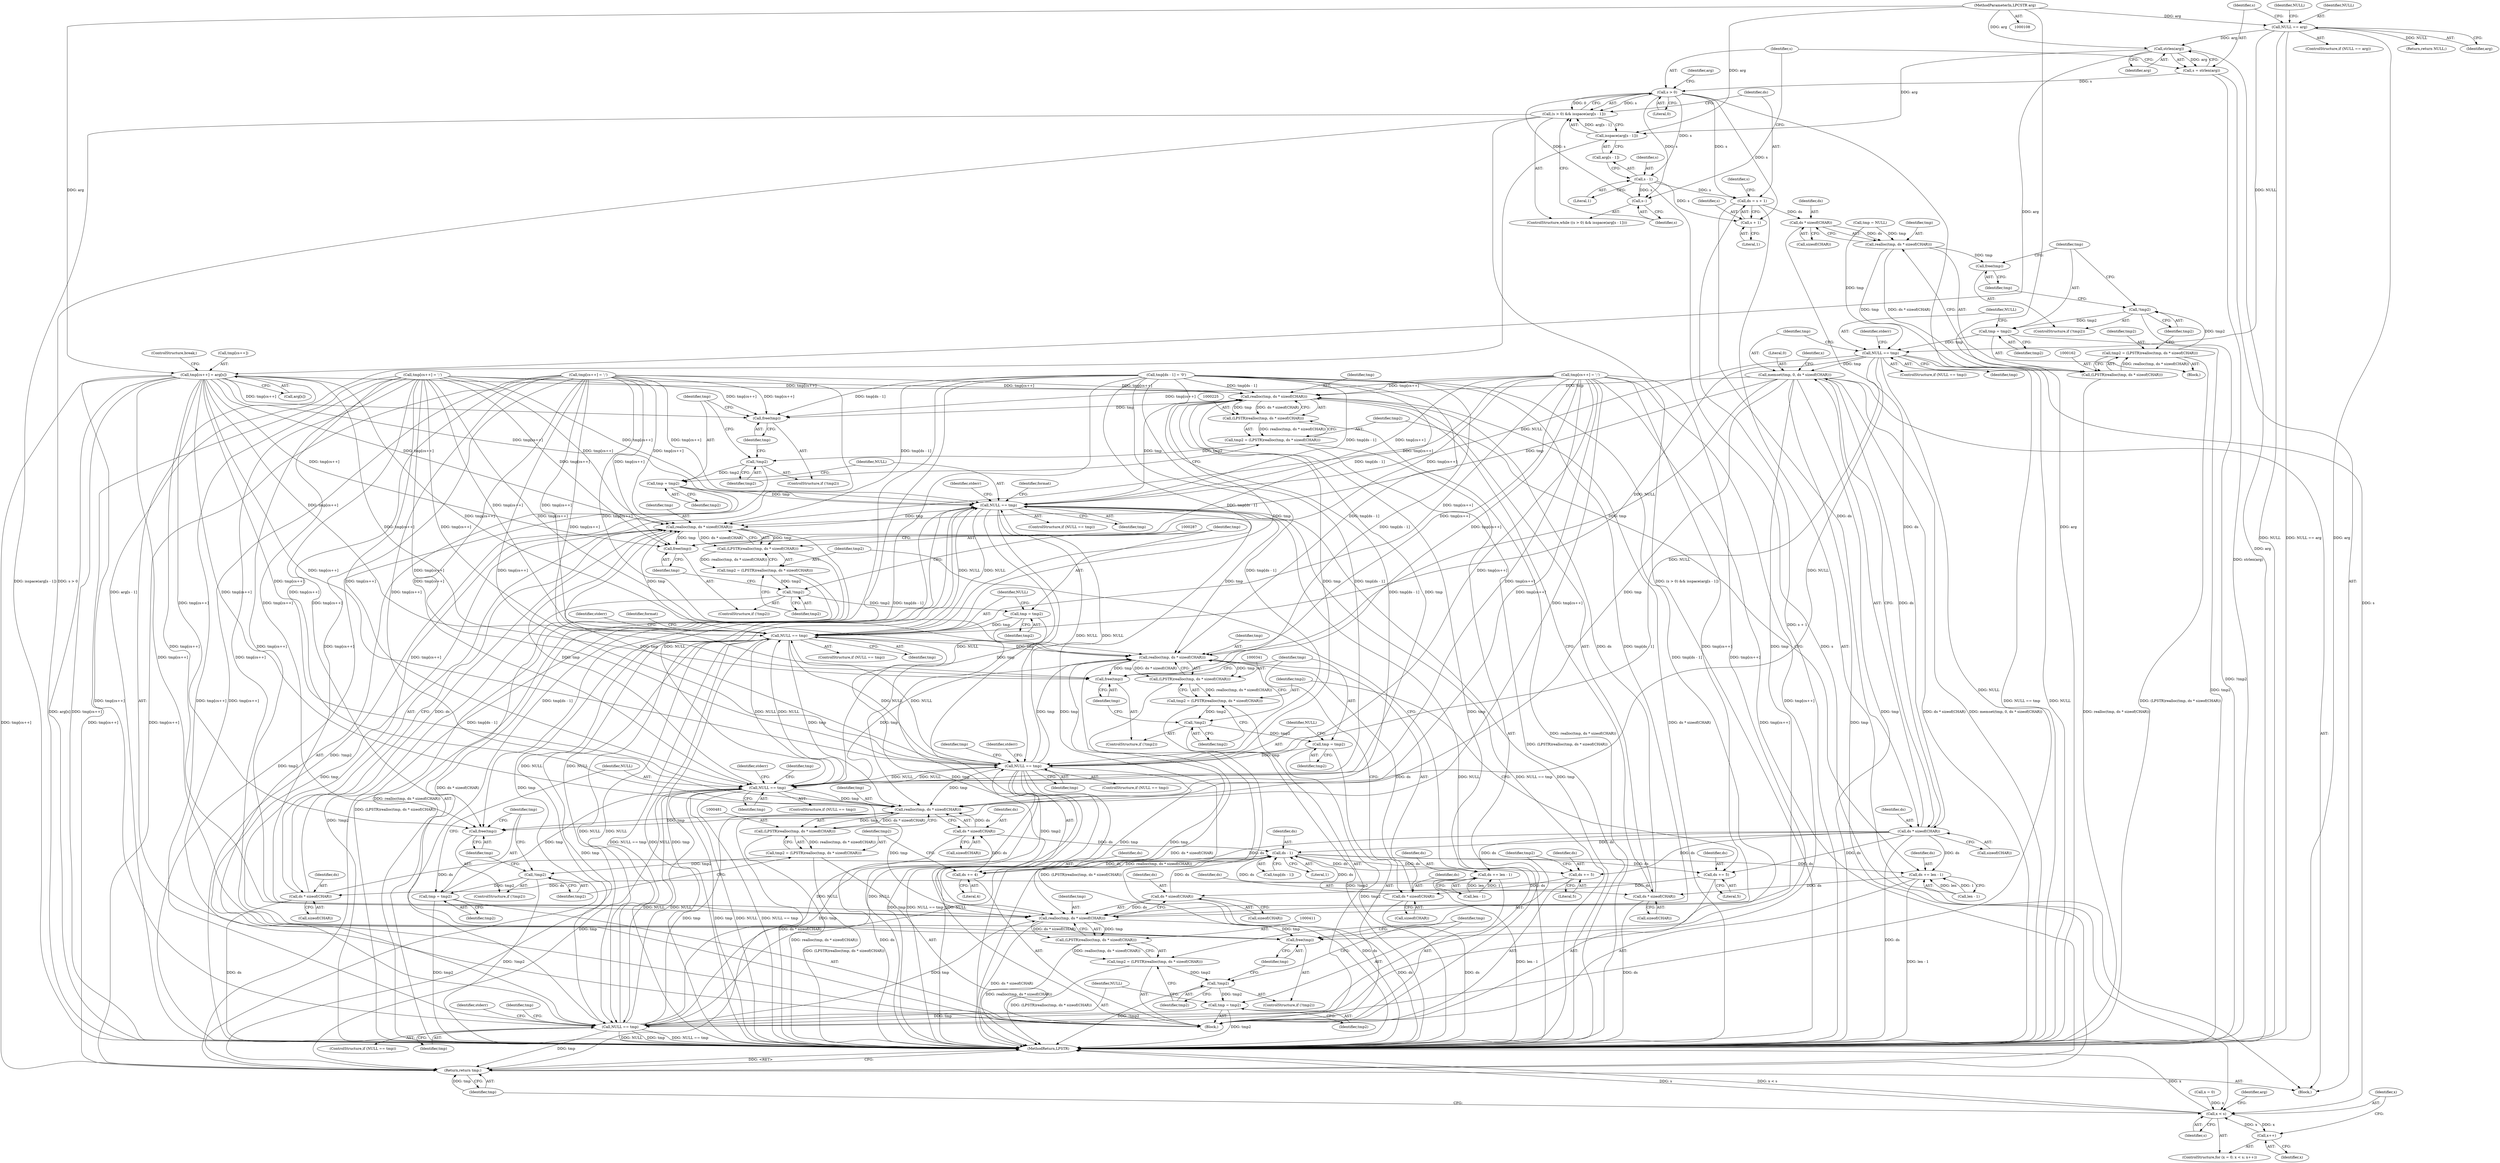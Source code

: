 digraph "0_FreeRDP_fc80ab45621bd966f70594c0b7393ec005a94007@API" {
"1000136" [label="(Call,strlen(arg))"];
"1000129" [label="(Call,NULL == arg)"];
"1000109" [label="(MethodParameterIn,LPCSTR arg)"];
"1000134" [label="(Call,s = strlen(arg))"];
"1000140" [label="(Call,s > 0)"];
"1000139" [label="(Call,(s > 0) && isspace(arg[s - 1]))"];
"1000146" [label="(Call,s - 1)"];
"1000149" [label="(Call,s--)"];
"1000151" [label="(Call,ds = s + 1)"];
"1000165" [label="(Call,ds * sizeof(CHAR))"];
"1000163" [label="(Call,realloc(tmp, ds * sizeof(CHAR)))"];
"1000161" [label="(Call,(LPSTR)realloc(tmp, ds * sizeof(CHAR)))"];
"1000159" [label="(Call,tmp2 = (LPSTR)realloc(tmp, ds * sizeof(CHAR)))"];
"1000170" [label="(Call,!tmp2)"];
"1000174" [label="(Call,tmp = tmp2)"];
"1000178" [label="(Call,NULL == tmp)"];
"1000188" [label="(Call,memset(tmp, 0, ds * sizeof(CHAR)))"];
"1000226" [label="(Call,realloc(tmp, ds * sizeof(CHAR)))"];
"1000224" [label="(Call,(LPSTR)realloc(tmp, ds * sizeof(CHAR)))"];
"1000222" [label="(Call,tmp2 = (LPSTR)realloc(tmp, ds * sizeof(CHAR)))"];
"1000233" [label="(Call,!tmp2)"];
"1000237" [label="(Call,tmp = tmp2)"];
"1000241" [label="(Call,NULL == tmp)"];
"1000288" [label="(Call,realloc(tmp, ds * sizeof(CHAR)))"];
"1000286" [label="(Call,(LPSTR)realloc(tmp, ds * sizeof(CHAR)))"];
"1000284" [label="(Call,tmp2 = (LPSTR)realloc(tmp, ds * sizeof(CHAR)))"];
"1000295" [label="(Call,!tmp2)"];
"1000299" [label="(Call,tmp = tmp2)"];
"1000303" [label="(Call,NULL == tmp)"];
"1000342" [label="(Call,realloc(tmp, ds * sizeof(CHAR)))"];
"1000340" [label="(Call,(LPSTR)realloc(tmp, ds * sizeof(CHAR)))"];
"1000338" [label="(Call,tmp2 = (LPSTR)realloc(tmp, ds * sizeof(CHAR)))"];
"1000349" [label="(Call,!tmp2)"];
"1000353" [label="(Call,tmp = tmp2)"];
"1000357" [label="(Call,NULL == tmp)"];
"1000412" [label="(Call,realloc(tmp, ds * sizeof(CHAR)))"];
"1000410" [label="(Call,(LPSTR)realloc(tmp, ds * sizeof(CHAR)))"];
"1000408" [label="(Call,tmp2 = (LPSTR)realloc(tmp, ds * sizeof(CHAR)))"];
"1000419" [label="(Call,!tmp2)"];
"1000423" [label="(Call,tmp = tmp2)"];
"1000427" [label="(Call,NULL == tmp)"];
"1000482" [label="(Call,realloc(tmp, ds * sizeof(CHAR)))"];
"1000480" [label="(Call,(LPSTR)realloc(tmp, ds * sizeof(CHAR)))"];
"1000478" [label="(Call,tmp2 = (LPSTR)realloc(tmp, ds * sizeof(CHAR)))"];
"1000489" [label="(Call,!tmp2)"];
"1000493" [label="(Call,tmp = tmp2)"];
"1000497" [label="(Call,NULL == tmp)"];
"1000555" [label="(Return,return tmp;)"];
"1000491" [label="(Call,free(tmp))"];
"1000421" [label="(Call,free(tmp))"];
"1000351" [label="(Call,free(tmp))"];
"1000297" [label="(Call,free(tmp))"];
"1000235" [label="(Call,free(tmp))"];
"1000172" [label="(Call,free(tmp))"];
"1000191" [label="(Call,ds * sizeof(CHAR))"];
"1000217" [label="(Call,ds += len - 1)"];
"1000228" [label="(Call,ds * sizeof(CHAR))"];
"1000551" [label="(Call,ds - 1)"];
"1000279" [label="(Call,ds += len - 1)"];
"1000290" [label="(Call,ds * sizeof(CHAR))"];
"1000335" [label="(Call,ds += 5)"];
"1000344" [label="(Call,ds * sizeof(CHAR))"];
"1000405" [label="(Call,ds += 5)"];
"1000414" [label="(Call,ds * sizeof(CHAR))"];
"1000475" [label="(Call,ds += 4)"];
"1000484" [label="(Call,ds * sizeof(CHAR))"];
"1000153" [label="(Call,s + 1)"];
"1000199" [label="(Call,x < s)"];
"1000202" [label="(Call,x++)"];
"1000143" [label="(Call,isspace(arg[s - 1]))"];
"1000539" [label="(Call,tmp[cs++] = arg[x])"];
"1000224" [label="(Call,(LPSTR)realloc(tmp, ds * sizeof(CHAR)))"];
"1000133" [label="(Identifier,NULL)"];
"1000227" [label="(Identifier,tmp)"];
"1000177" [label="(ControlStructure,if (NULL == tmp))"];
"1000241" [label="(Call,NULL == tmp)"];
"1000226" [label="(Call,realloc(tmp, ds * sizeof(CHAR)))"];
"1000359" [label="(Identifier,tmp)"];
"1000137" [label="(Identifier,arg)"];
"1000491" [label="(Call,free(tmp))"];
"1000279" [label="(Call,ds += len - 1)"];
"1000544" [label="(Call,arg[x])"];
"1000420" [label="(Identifier,tmp2)"];
"1000134" [label="(Call,s = strlen(arg))"];
"1000252" [label="(Identifier,format)"];
"1000416" [label="(Call,sizeof(CHAR))"];
"1000203" [label="(Identifier,x)"];
"1000492" [label="(Identifier,tmp)"];
"1000406" [label="(Identifier,ds)"];
"1000166" [label="(Identifier,ds)"];
"1000484" [label="(Call,ds * sizeof(CHAR))"];
"1000552" [label="(Identifier,ds)"];
"1000357" [label="(Call,NULL == tmp)"];
"1000335" [label="(Call,ds += 5)"];
"1000129" [label="(Call,NULL == arg)"];
"1000369" [label="(Identifier,tmp)"];
"1000547" [label="(ControlStructure,break;)"];
"1000183" [label="(Identifier,stderr)"];
"1000201" [label="(Identifier,s)"];
"1000498" [label="(Identifier,NULL)"];
"1000302" [label="(ControlStructure,if (NULL == tmp))"];
"1000428" [label="(Identifier,NULL)"];
"1000548" [label="(Call,tmp[ds - 1] = '\0')"];
"1000233" [label="(Call,!tmp2)"];
"1000301" [label="(Identifier,tmp2)"];
"1000135" [label="(Identifier,s)"];
"1000405" [label="(Call,ds += 5)"];
"1000432" [label="(Identifier,stderr)"];
"1000139" [label="(Call,(s > 0) && isspace(arg[s - 1]))"];
"1000553" [label="(Literal,1)"];
"1000175" [label="(Identifier,tmp)"];
"1000497" [label="(Call,NULL == tmp)"];
"1000298" [label="(Identifier,tmp)"];
"1000180" [label="(Identifier,tmp)"];
"1000362" [label="(Identifier,stderr)"];
"1000297" [label="(Call,free(tmp))"];
"1000109" [label="(MethodParameterIn,LPCSTR arg)"];
"1000132" [label="(Return,return NULL;)"];
"1000308" [label="(Identifier,stderr)"];
"1000188" [label="(Call,memset(tmp, 0, ds * sizeof(CHAR)))"];
"1000172" [label="(Call,free(tmp))"];
"1000355" [label="(Identifier,tmp2)"];
"1000246" [label="(Identifier,stderr)"];
"1000179" [label="(Identifier,NULL)"];
"1000426" [label="(ControlStructure,if (NULL == tmp))"];
"1000486" [label="(Call,sizeof(CHAR))"];
"1000131" [label="(Identifier,arg)"];
"1000222" [label="(Call,tmp2 = (LPSTR)realloc(tmp, ds * sizeof(CHAR)))"];
"1000339" [label="(Identifier,tmp2)"];
"1000199" [label="(Call,x < s)"];
"1000423" [label="(Call,tmp = tmp2)"];
"1000165" [label="(Call,ds * sizeof(CHAR))"];
"1000209" [label="(Block,)"];
"1000173" [label="(Identifier,tmp)"];
"1000299" [label="(Call,tmp = tmp2)"];
"1000496" [label="(ControlStructure,if (NULL == tmp))"];
"1000336" [label="(Identifier,ds)"];
"1000480" [label="(Call,(LPSTR)realloc(tmp, ds * sizeof(CHAR)))"];
"1000286" [label="(Call,(LPSTR)realloc(tmp, ds * sizeof(CHAR)))"];
"1000152" [label="(Identifier,ds)"];
"1000424" [label="(Identifier,tmp)"];
"1000230" [label="(Call,sizeof(CHAR))"];
"1000429" [label="(Identifier,tmp)"];
"1000159" [label="(Call,tmp2 = (LPSTR)realloc(tmp, ds * sizeof(CHAR)))"];
"1000191" [label="(Call,ds * sizeof(CHAR))"];
"1000140" [label="(Call,s > 0)"];
"1000439" [label="(Identifier,tmp)"];
"1000418" [label="(ControlStructure,if (!tmp2))"];
"1000217" [label="(Call,ds += len - 1)"];
"1000138" [label="(ControlStructure,while ((s > 0) && isspace(arg[s - 1])))"];
"1000157" [label="(Identifier,s)"];
"1000415" [label="(Identifier,ds)"];
"1000419" [label="(Call,!tmp2)"];
"1000144" [label="(Call,arg[s - 1])"];
"1000410" [label="(Call,(LPSTR)realloc(tmp, ds * sizeof(CHAR)))"];
"1000229" [label="(Identifier,ds)"];
"1000345" [label="(Identifier,ds)"];
"1000189" [label="(Identifier,tmp)"];
"1000555" [label="(Return,return tmp;)"];
"1000235" [label="(Call,free(tmp))"];
"1000284" [label="(Call,tmp2 = (LPSTR)realloc(tmp, ds * sizeof(CHAR)))"];
"1000242" [label="(Identifier,NULL)"];
"1000352" [label="(Identifier,tmp)"];
"1000148" [label="(Literal,1)"];
"1000228" [label="(Call,ds * sizeof(CHAR))"];
"1000153" [label="(Call,s + 1)"];
"1000300" [label="(Identifier,tmp)"];
"1000303" [label="(Call,NULL == tmp)"];
"1000412" [label="(Call,realloc(tmp, ds * sizeof(CHAR)))"];
"1000232" [label="(ControlStructure,if (!tmp2))"];
"1000350" [label="(Identifier,tmp2)"];
"1000154" [label="(Identifier,s)"];
"1000305" [label="(Identifier,tmp)"];
"1000549" [label="(Call,tmp[ds - 1])"];
"1000427" [label="(Call,NULL == tmp)"];
"1000540" [label="(Call,tmp[cs++])"];
"1000151" [label="(Call,ds = s + 1)"];
"1000169" [label="(ControlStructure,if (!tmp2))"];
"1000493" [label="(Call,tmp = tmp2)"];
"1000143" [label="(Call,isspace(arg[s - 1]))"];
"1000190" [label="(Literal,0)"];
"1000161" [label="(Call,(LPSTR)realloc(tmp, ds * sizeof(CHAR)))"];
"1000409" [label="(Identifier,tmp2)"];
"1000488" [label="(ControlStructure,if (!tmp2))"];
"1000285" [label="(Identifier,tmp2)"];
"1000499" [label="(Identifier,tmp)"];
"1000291" [label="(Identifier,ds)"];
"1000476" [label="(Identifier,ds)"];
"1000141" [label="(Identifier,s)"];
"1000200" [label="(Identifier,x)"];
"1000343" [label="(Identifier,tmp)"];
"1000342" [label="(Call,realloc(tmp, ds * sizeof(CHAR)))"];
"1000195" [label="(ControlStructure,for (x = 0; x < s; x++))"];
"1000314" [label="(Identifier,format)"];
"1000155" [label="(Literal,1)"];
"1000485" [label="(Identifier,ds)"];
"1000557" [label="(MethodReturn,LPSTR)"];
"1000337" [label="(Literal,5)"];
"1000142" [label="(Literal,0)"];
"1000292" [label="(Call,sizeof(CHAR))"];
"1000489" [label="(Call,!tmp2)"];
"1000240" [label="(ControlStructure,if (NULL == tmp))"];
"1000344" [label="(Call,ds * sizeof(CHAR))"];
"1000531" [label="(Call,tmp[cs++] = ';')"];
"1000234" [label="(Identifier,tmp2)"];
"1000197" [label="(Identifier,x)"];
"1000475" [label="(Call,ds += 4)"];
"1000176" [label="(Identifier,tmp2)"];
"1000478" [label="(Call,tmp2 = (LPSTR)realloc(tmp, ds * sizeof(CHAR)))"];
"1000407" [label="(Literal,5)"];
"1000170" [label="(Call,!tmp2)"];
"1000146" [label="(Call,s - 1)"];
"1000290" [label="(Call,ds * sizeof(CHAR))"];
"1000351" [label="(Call,free(tmp))"];
"1000490" [label="(Identifier,tmp2)"];
"1000494" [label="(Identifier,tmp)"];
"1000483" [label="(Identifier,tmp)"];
"1000158" [label="(Block,)"];
"1000346" [label="(Call,sizeof(CHAR))"];
"1000502" [label="(Identifier,stderr)"];
"1000196" [label="(Call,x = 0)"];
"1000349" [label="(Call,!tmp2)"];
"1000149" [label="(Call,s--)"];
"1000163" [label="(Call,realloc(tmp, ds * sizeof(CHAR)))"];
"1000238" [label="(Identifier,tmp)"];
"1000539" [label="(Call,tmp[cs++] = arg[x])"];
"1000479" [label="(Identifier,tmp2)"];
"1000223" [label="(Identifier,tmp2)"];
"1000304" [label="(Identifier,NULL)"];
"1000467" [label="(Call,tmp[cs++] = ';')"];
"1000495" [label="(Identifier,tmp2)"];
"1000147" [label="(Identifier,s)"];
"1000193" [label="(Call,sizeof(CHAR))"];
"1000207" [label="(Identifier,arg)"];
"1000414" [label="(Call,ds * sizeof(CHAR))"];
"1000294" [label="(ControlStructure,if (!tmp2))"];
"1000288" [label="(Call,realloc(tmp, ds * sizeof(CHAR)))"];
"1000338" [label="(Call,tmp2 = (LPSTR)realloc(tmp, ds * sizeof(CHAR)))"];
"1000192" [label="(Identifier,ds)"];
"1000289" [label="(Identifier,tmp)"];
"1000239" [label="(Identifier,tmp2)"];
"1000477" [label="(Literal,4)"];
"1000280" [label="(Identifier,ds)"];
"1000128" [label="(ControlStructure,if (NULL == arg))"];
"1000348" [label="(ControlStructure,if (!tmp2))"];
"1000150" [label="(Identifier,s)"];
"1000218" [label="(Identifier,ds)"];
"1000509" [label="(Identifier,tmp)"];
"1000295" [label="(Call,!tmp2)"];
"1000296" [label="(Identifier,tmp2)"];
"1000354" [label="(Identifier,tmp)"];
"1000164" [label="(Identifier,tmp)"];
"1000174" [label="(Call,tmp = tmp2)"];
"1000219" [label="(Call,len - 1)"];
"1000145" [label="(Identifier,arg)"];
"1000171" [label="(Identifier,tmp2)"];
"1000408" [label="(Call,tmp2 = (LPSTR)realloc(tmp, ds * sizeof(CHAR)))"];
"1000178" [label="(Call,NULL == tmp)"];
"1000130" [label="(Identifier,NULL)"];
"1000397" [label="(Call,tmp[cs++] = ';')"];
"1000281" [label="(Call,len - 1)"];
"1000236" [label="(Identifier,tmp)"];
"1000413" [label="(Identifier,tmp)"];
"1000356" [label="(ControlStructure,if (NULL == tmp))"];
"1000111" [label="(Block,)"];
"1000358" [label="(Identifier,NULL)"];
"1000425" [label="(Identifier,tmp2)"];
"1000237" [label="(Call,tmp = tmp2)"];
"1000482" [label="(Call,realloc(tmp, ds * sizeof(CHAR)))"];
"1000551" [label="(Call,ds - 1)"];
"1000556" [label="(Identifier,tmp)"];
"1000113" [label="(Call,tmp = NULL)"];
"1000243" [label="(Identifier,tmp)"];
"1000340" [label="(Call,(LPSTR)realloc(tmp, ds * sizeof(CHAR)))"];
"1000421" [label="(Call,free(tmp))"];
"1000422" [label="(Identifier,tmp)"];
"1000160" [label="(Identifier,tmp2)"];
"1000353" [label="(Call,tmp = tmp2)"];
"1000202" [label="(Call,x++)"];
"1000167" [label="(Call,sizeof(CHAR))"];
"1000136" [label="(Call,strlen(arg))"];
"1000136" -> "1000134"  [label="AST: "];
"1000136" -> "1000137"  [label="CFG: "];
"1000137" -> "1000136"  [label="AST: "];
"1000134" -> "1000136"  [label="CFG: "];
"1000136" -> "1000557"  [label="DDG: arg"];
"1000136" -> "1000134"  [label="DDG: arg"];
"1000129" -> "1000136"  [label="DDG: arg"];
"1000109" -> "1000136"  [label="DDG: arg"];
"1000136" -> "1000143"  [label="DDG: arg"];
"1000136" -> "1000539"  [label="DDG: arg"];
"1000129" -> "1000128"  [label="AST: "];
"1000129" -> "1000131"  [label="CFG: "];
"1000130" -> "1000129"  [label="AST: "];
"1000131" -> "1000129"  [label="AST: "];
"1000133" -> "1000129"  [label="CFG: "];
"1000135" -> "1000129"  [label="CFG: "];
"1000129" -> "1000557"  [label="DDG: NULL"];
"1000129" -> "1000557"  [label="DDG: NULL == arg"];
"1000129" -> "1000557"  [label="DDG: arg"];
"1000109" -> "1000129"  [label="DDG: arg"];
"1000129" -> "1000132"  [label="DDG: NULL"];
"1000129" -> "1000178"  [label="DDG: NULL"];
"1000109" -> "1000108"  [label="AST: "];
"1000109" -> "1000557"  [label="DDG: arg"];
"1000109" -> "1000143"  [label="DDG: arg"];
"1000109" -> "1000539"  [label="DDG: arg"];
"1000134" -> "1000111"  [label="AST: "];
"1000135" -> "1000134"  [label="AST: "];
"1000141" -> "1000134"  [label="CFG: "];
"1000134" -> "1000557"  [label="DDG: strlen(arg)"];
"1000134" -> "1000140"  [label="DDG: s"];
"1000140" -> "1000139"  [label="AST: "];
"1000140" -> "1000142"  [label="CFG: "];
"1000141" -> "1000140"  [label="AST: "];
"1000142" -> "1000140"  [label="AST: "];
"1000145" -> "1000140"  [label="CFG: "];
"1000139" -> "1000140"  [label="CFG: "];
"1000140" -> "1000139"  [label="DDG: s"];
"1000140" -> "1000139"  [label="DDG: 0"];
"1000149" -> "1000140"  [label="DDG: s"];
"1000140" -> "1000146"  [label="DDG: s"];
"1000140" -> "1000149"  [label="DDG: s"];
"1000140" -> "1000151"  [label="DDG: s"];
"1000140" -> "1000153"  [label="DDG: s"];
"1000140" -> "1000199"  [label="DDG: s"];
"1000139" -> "1000138"  [label="AST: "];
"1000139" -> "1000143"  [label="CFG: "];
"1000143" -> "1000139"  [label="AST: "];
"1000150" -> "1000139"  [label="CFG: "];
"1000152" -> "1000139"  [label="CFG: "];
"1000139" -> "1000557"  [label="DDG: (s > 0) && isspace(arg[s - 1])"];
"1000139" -> "1000557"  [label="DDG: s > 0"];
"1000139" -> "1000557"  [label="DDG: isspace(arg[s - 1])"];
"1000143" -> "1000139"  [label="DDG: arg[s - 1]"];
"1000146" -> "1000144"  [label="AST: "];
"1000146" -> "1000148"  [label="CFG: "];
"1000147" -> "1000146"  [label="AST: "];
"1000148" -> "1000146"  [label="AST: "];
"1000144" -> "1000146"  [label="CFG: "];
"1000146" -> "1000149"  [label="DDG: s"];
"1000146" -> "1000151"  [label="DDG: s"];
"1000146" -> "1000153"  [label="DDG: s"];
"1000146" -> "1000199"  [label="DDG: s"];
"1000149" -> "1000138"  [label="AST: "];
"1000149" -> "1000150"  [label="CFG: "];
"1000150" -> "1000149"  [label="AST: "];
"1000141" -> "1000149"  [label="CFG: "];
"1000151" -> "1000111"  [label="AST: "];
"1000151" -> "1000153"  [label="CFG: "];
"1000152" -> "1000151"  [label="AST: "];
"1000153" -> "1000151"  [label="AST: "];
"1000157" -> "1000151"  [label="CFG: "];
"1000151" -> "1000557"  [label="DDG: s + 1"];
"1000151" -> "1000165"  [label="DDG: ds"];
"1000151" -> "1000191"  [label="DDG: ds"];
"1000165" -> "1000163"  [label="AST: "];
"1000165" -> "1000167"  [label="CFG: "];
"1000166" -> "1000165"  [label="AST: "];
"1000167" -> "1000165"  [label="AST: "];
"1000163" -> "1000165"  [label="CFG: "];
"1000165" -> "1000163"  [label="DDG: ds"];
"1000165" -> "1000191"  [label="DDG: ds"];
"1000163" -> "1000161"  [label="AST: "];
"1000164" -> "1000163"  [label="AST: "];
"1000161" -> "1000163"  [label="CFG: "];
"1000163" -> "1000161"  [label="DDG: tmp"];
"1000163" -> "1000161"  [label="DDG: ds * sizeof(CHAR)"];
"1000113" -> "1000163"  [label="DDG: tmp"];
"1000163" -> "1000172"  [label="DDG: tmp"];
"1000161" -> "1000159"  [label="AST: "];
"1000162" -> "1000161"  [label="AST: "];
"1000159" -> "1000161"  [label="CFG: "];
"1000161" -> "1000557"  [label="DDG: realloc(tmp, ds * sizeof(CHAR))"];
"1000161" -> "1000159"  [label="DDG: realloc(tmp, ds * sizeof(CHAR))"];
"1000159" -> "1000158"  [label="AST: "];
"1000160" -> "1000159"  [label="AST: "];
"1000171" -> "1000159"  [label="CFG: "];
"1000159" -> "1000557"  [label="DDG: (LPSTR)realloc(tmp, ds * sizeof(CHAR))"];
"1000159" -> "1000170"  [label="DDG: tmp2"];
"1000170" -> "1000169"  [label="AST: "];
"1000170" -> "1000171"  [label="CFG: "];
"1000171" -> "1000170"  [label="AST: "];
"1000173" -> "1000170"  [label="CFG: "];
"1000175" -> "1000170"  [label="CFG: "];
"1000170" -> "1000557"  [label="DDG: !tmp2"];
"1000170" -> "1000174"  [label="DDG: tmp2"];
"1000174" -> "1000158"  [label="AST: "];
"1000174" -> "1000176"  [label="CFG: "];
"1000175" -> "1000174"  [label="AST: "];
"1000176" -> "1000174"  [label="AST: "];
"1000179" -> "1000174"  [label="CFG: "];
"1000174" -> "1000557"  [label="DDG: tmp2"];
"1000174" -> "1000178"  [label="DDG: tmp"];
"1000178" -> "1000177"  [label="AST: "];
"1000178" -> "1000180"  [label="CFG: "];
"1000179" -> "1000178"  [label="AST: "];
"1000180" -> "1000178"  [label="AST: "];
"1000183" -> "1000178"  [label="CFG: "];
"1000189" -> "1000178"  [label="CFG: "];
"1000178" -> "1000557"  [label="DDG: NULL == tmp"];
"1000178" -> "1000557"  [label="DDG: NULL"];
"1000113" -> "1000178"  [label="DDG: tmp"];
"1000178" -> "1000188"  [label="DDG: tmp"];
"1000178" -> "1000241"  [label="DDG: NULL"];
"1000178" -> "1000303"  [label="DDG: NULL"];
"1000178" -> "1000357"  [label="DDG: NULL"];
"1000178" -> "1000427"  [label="DDG: NULL"];
"1000178" -> "1000497"  [label="DDG: NULL"];
"1000188" -> "1000111"  [label="AST: "];
"1000188" -> "1000191"  [label="CFG: "];
"1000189" -> "1000188"  [label="AST: "];
"1000190" -> "1000188"  [label="AST: "];
"1000191" -> "1000188"  [label="AST: "];
"1000197" -> "1000188"  [label="CFG: "];
"1000188" -> "1000557"  [label="DDG: memset(tmp, 0, ds * sizeof(CHAR))"];
"1000188" -> "1000557"  [label="DDG: tmp"];
"1000188" -> "1000557"  [label="DDG: ds * sizeof(CHAR)"];
"1000191" -> "1000188"  [label="DDG: ds"];
"1000188" -> "1000226"  [label="DDG: tmp"];
"1000188" -> "1000288"  [label="DDG: tmp"];
"1000188" -> "1000342"  [label="DDG: tmp"];
"1000188" -> "1000412"  [label="DDG: tmp"];
"1000188" -> "1000482"  [label="DDG: tmp"];
"1000188" -> "1000555"  [label="DDG: tmp"];
"1000226" -> "1000224"  [label="AST: "];
"1000226" -> "1000228"  [label="CFG: "];
"1000227" -> "1000226"  [label="AST: "];
"1000228" -> "1000226"  [label="AST: "];
"1000224" -> "1000226"  [label="CFG: "];
"1000226" -> "1000557"  [label="DDG: ds * sizeof(CHAR)"];
"1000226" -> "1000224"  [label="DDG: tmp"];
"1000226" -> "1000224"  [label="DDG: ds * sizeof(CHAR)"];
"1000539" -> "1000226"  [label="DDG: tmp[cs++]"];
"1000397" -> "1000226"  [label="DDG: tmp[cs++]"];
"1000467" -> "1000226"  [label="DDG: tmp[cs++]"];
"1000303" -> "1000226"  [label="DDG: tmp"];
"1000497" -> "1000226"  [label="DDG: tmp"];
"1000427" -> "1000226"  [label="DDG: tmp"];
"1000241" -> "1000226"  [label="DDG: tmp"];
"1000357" -> "1000226"  [label="DDG: tmp"];
"1000531" -> "1000226"  [label="DDG: tmp[cs++]"];
"1000548" -> "1000226"  [label="DDG: tmp[ds - 1]"];
"1000228" -> "1000226"  [label="DDG: ds"];
"1000226" -> "1000235"  [label="DDG: tmp"];
"1000224" -> "1000222"  [label="AST: "];
"1000225" -> "1000224"  [label="AST: "];
"1000222" -> "1000224"  [label="CFG: "];
"1000224" -> "1000557"  [label="DDG: realloc(tmp, ds * sizeof(CHAR))"];
"1000224" -> "1000222"  [label="DDG: realloc(tmp, ds * sizeof(CHAR))"];
"1000222" -> "1000209"  [label="AST: "];
"1000223" -> "1000222"  [label="AST: "];
"1000234" -> "1000222"  [label="CFG: "];
"1000222" -> "1000557"  [label="DDG: (LPSTR)realloc(tmp, ds * sizeof(CHAR))"];
"1000222" -> "1000233"  [label="DDG: tmp2"];
"1000233" -> "1000232"  [label="AST: "];
"1000233" -> "1000234"  [label="CFG: "];
"1000234" -> "1000233"  [label="AST: "];
"1000236" -> "1000233"  [label="CFG: "];
"1000238" -> "1000233"  [label="CFG: "];
"1000233" -> "1000557"  [label="DDG: !tmp2"];
"1000233" -> "1000237"  [label="DDG: tmp2"];
"1000237" -> "1000209"  [label="AST: "];
"1000237" -> "1000239"  [label="CFG: "];
"1000238" -> "1000237"  [label="AST: "];
"1000239" -> "1000237"  [label="AST: "];
"1000242" -> "1000237"  [label="CFG: "];
"1000237" -> "1000557"  [label="DDG: tmp2"];
"1000237" -> "1000241"  [label="DDG: tmp"];
"1000241" -> "1000240"  [label="AST: "];
"1000241" -> "1000243"  [label="CFG: "];
"1000242" -> "1000241"  [label="AST: "];
"1000243" -> "1000241"  [label="AST: "];
"1000246" -> "1000241"  [label="CFG: "];
"1000252" -> "1000241"  [label="CFG: "];
"1000241" -> "1000557"  [label="DDG: NULL"];
"1000241" -> "1000557"  [label="DDG: NULL == tmp"];
"1000241" -> "1000557"  [label="DDG: tmp"];
"1000427" -> "1000241"  [label="DDG: NULL"];
"1000357" -> "1000241"  [label="DDG: NULL"];
"1000497" -> "1000241"  [label="DDG: NULL"];
"1000303" -> "1000241"  [label="DDG: NULL"];
"1000539" -> "1000241"  [label="DDG: tmp[cs++]"];
"1000397" -> "1000241"  [label="DDG: tmp[cs++]"];
"1000467" -> "1000241"  [label="DDG: tmp[cs++]"];
"1000531" -> "1000241"  [label="DDG: tmp[cs++]"];
"1000548" -> "1000241"  [label="DDG: tmp[ds - 1]"];
"1000241" -> "1000288"  [label="DDG: tmp"];
"1000241" -> "1000303"  [label="DDG: NULL"];
"1000241" -> "1000342"  [label="DDG: tmp"];
"1000241" -> "1000357"  [label="DDG: NULL"];
"1000241" -> "1000412"  [label="DDG: tmp"];
"1000241" -> "1000427"  [label="DDG: NULL"];
"1000241" -> "1000482"  [label="DDG: tmp"];
"1000241" -> "1000497"  [label="DDG: NULL"];
"1000241" -> "1000555"  [label="DDG: tmp"];
"1000288" -> "1000286"  [label="AST: "];
"1000288" -> "1000290"  [label="CFG: "];
"1000289" -> "1000288"  [label="AST: "];
"1000290" -> "1000288"  [label="AST: "];
"1000286" -> "1000288"  [label="CFG: "];
"1000288" -> "1000557"  [label="DDG: ds * sizeof(CHAR)"];
"1000288" -> "1000286"  [label="DDG: tmp"];
"1000288" -> "1000286"  [label="DDG: ds * sizeof(CHAR)"];
"1000539" -> "1000288"  [label="DDG: tmp[cs++]"];
"1000397" -> "1000288"  [label="DDG: tmp[cs++]"];
"1000467" -> "1000288"  [label="DDG: tmp[cs++]"];
"1000303" -> "1000288"  [label="DDG: tmp"];
"1000497" -> "1000288"  [label="DDG: tmp"];
"1000427" -> "1000288"  [label="DDG: tmp"];
"1000357" -> "1000288"  [label="DDG: tmp"];
"1000531" -> "1000288"  [label="DDG: tmp[cs++]"];
"1000548" -> "1000288"  [label="DDG: tmp[ds - 1]"];
"1000290" -> "1000288"  [label="DDG: ds"];
"1000288" -> "1000297"  [label="DDG: tmp"];
"1000286" -> "1000284"  [label="AST: "];
"1000287" -> "1000286"  [label="AST: "];
"1000284" -> "1000286"  [label="CFG: "];
"1000286" -> "1000557"  [label="DDG: realloc(tmp, ds * sizeof(CHAR))"];
"1000286" -> "1000284"  [label="DDG: realloc(tmp, ds * sizeof(CHAR))"];
"1000284" -> "1000209"  [label="AST: "];
"1000285" -> "1000284"  [label="AST: "];
"1000296" -> "1000284"  [label="CFG: "];
"1000284" -> "1000557"  [label="DDG: (LPSTR)realloc(tmp, ds * sizeof(CHAR))"];
"1000284" -> "1000295"  [label="DDG: tmp2"];
"1000295" -> "1000294"  [label="AST: "];
"1000295" -> "1000296"  [label="CFG: "];
"1000296" -> "1000295"  [label="AST: "];
"1000298" -> "1000295"  [label="CFG: "];
"1000300" -> "1000295"  [label="CFG: "];
"1000295" -> "1000557"  [label="DDG: !tmp2"];
"1000295" -> "1000299"  [label="DDG: tmp2"];
"1000299" -> "1000209"  [label="AST: "];
"1000299" -> "1000301"  [label="CFG: "];
"1000300" -> "1000299"  [label="AST: "];
"1000301" -> "1000299"  [label="AST: "];
"1000304" -> "1000299"  [label="CFG: "];
"1000299" -> "1000557"  [label="DDG: tmp2"];
"1000299" -> "1000303"  [label="DDG: tmp"];
"1000303" -> "1000302"  [label="AST: "];
"1000303" -> "1000305"  [label="CFG: "];
"1000304" -> "1000303"  [label="AST: "];
"1000305" -> "1000303"  [label="AST: "];
"1000308" -> "1000303"  [label="CFG: "];
"1000314" -> "1000303"  [label="CFG: "];
"1000303" -> "1000557"  [label="DDG: NULL"];
"1000303" -> "1000557"  [label="DDG: NULL == tmp"];
"1000303" -> "1000557"  [label="DDG: tmp"];
"1000427" -> "1000303"  [label="DDG: NULL"];
"1000357" -> "1000303"  [label="DDG: NULL"];
"1000497" -> "1000303"  [label="DDG: NULL"];
"1000539" -> "1000303"  [label="DDG: tmp[cs++]"];
"1000397" -> "1000303"  [label="DDG: tmp[cs++]"];
"1000467" -> "1000303"  [label="DDG: tmp[cs++]"];
"1000531" -> "1000303"  [label="DDG: tmp[cs++]"];
"1000548" -> "1000303"  [label="DDG: tmp[ds - 1]"];
"1000303" -> "1000342"  [label="DDG: tmp"];
"1000303" -> "1000357"  [label="DDG: NULL"];
"1000303" -> "1000412"  [label="DDG: tmp"];
"1000303" -> "1000427"  [label="DDG: NULL"];
"1000303" -> "1000482"  [label="DDG: tmp"];
"1000303" -> "1000497"  [label="DDG: NULL"];
"1000303" -> "1000555"  [label="DDG: tmp"];
"1000342" -> "1000340"  [label="AST: "];
"1000342" -> "1000344"  [label="CFG: "];
"1000343" -> "1000342"  [label="AST: "];
"1000344" -> "1000342"  [label="AST: "];
"1000340" -> "1000342"  [label="CFG: "];
"1000342" -> "1000557"  [label="DDG: ds * sizeof(CHAR)"];
"1000342" -> "1000340"  [label="DDG: tmp"];
"1000342" -> "1000340"  [label="DDG: ds * sizeof(CHAR)"];
"1000539" -> "1000342"  [label="DDG: tmp[cs++]"];
"1000397" -> "1000342"  [label="DDG: tmp[cs++]"];
"1000467" -> "1000342"  [label="DDG: tmp[cs++]"];
"1000497" -> "1000342"  [label="DDG: tmp"];
"1000427" -> "1000342"  [label="DDG: tmp"];
"1000357" -> "1000342"  [label="DDG: tmp"];
"1000531" -> "1000342"  [label="DDG: tmp[cs++]"];
"1000548" -> "1000342"  [label="DDG: tmp[ds - 1]"];
"1000344" -> "1000342"  [label="DDG: ds"];
"1000342" -> "1000351"  [label="DDG: tmp"];
"1000340" -> "1000338"  [label="AST: "];
"1000341" -> "1000340"  [label="AST: "];
"1000338" -> "1000340"  [label="CFG: "];
"1000340" -> "1000557"  [label="DDG: realloc(tmp, ds * sizeof(CHAR))"];
"1000340" -> "1000338"  [label="DDG: realloc(tmp, ds * sizeof(CHAR))"];
"1000338" -> "1000209"  [label="AST: "];
"1000339" -> "1000338"  [label="AST: "];
"1000350" -> "1000338"  [label="CFG: "];
"1000338" -> "1000557"  [label="DDG: (LPSTR)realloc(tmp, ds * sizeof(CHAR))"];
"1000338" -> "1000349"  [label="DDG: tmp2"];
"1000349" -> "1000348"  [label="AST: "];
"1000349" -> "1000350"  [label="CFG: "];
"1000350" -> "1000349"  [label="AST: "];
"1000352" -> "1000349"  [label="CFG: "];
"1000354" -> "1000349"  [label="CFG: "];
"1000349" -> "1000557"  [label="DDG: !tmp2"];
"1000349" -> "1000353"  [label="DDG: tmp2"];
"1000353" -> "1000209"  [label="AST: "];
"1000353" -> "1000355"  [label="CFG: "];
"1000354" -> "1000353"  [label="AST: "];
"1000355" -> "1000353"  [label="AST: "];
"1000358" -> "1000353"  [label="CFG: "];
"1000353" -> "1000557"  [label="DDG: tmp2"];
"1000353" -> "1000357"  [label="DDG: tmp"];
"1000357" -> "1000356"  [label="AST: "];
"1000357" -> "1000359"  [label="CFG: "];
"1000358" -> "1000357"  [label="AST: "];
"1000359" -> "1000357"  [label="AST: "];
"1000362" -> "1000357"  [label="CFG: "];
"1000369" -> "1000357"  [label="CFG: "];
"1000357" -> "1000557"  [label="DDG: NULL == tmp"];
"1000357" -> "1000557"  [label="DDG: NULL"];
"1000357" -> "1000557"  [label="DDG: tmp"];
"1000427" -> "1000357"  [label="DDG: NULL"];
"1000497" -> "1000357"  [label="DDG: NULL"];
"1000539" -> "1000357"  [label="DDG: tmp[cs++]"];
"1000397" -> "1000357"  [label="DDG: tmp[cs++]"];
"1000467" -> "1000357"  [label="DDG: tmp[cs++]"];
"1000531" -> "1000357"  [label="DDG: tmp[cs++]"];
"1000548" -> "1000357"  [label="DDG: tmp[ds - 1]"];
"1000357" -> "1000412"  [label="DDG: tmp"];
"1000357" -> "1000427"  [label="DDG: NULL"];
"1000357" -> "1000482"  [label="DDG: tmp"];
"1000357" -> "1000497"  [label="DDG: NULL"];
"1000357" -> "1000555"  [label="DDG: tmp"];
"1000412" -> "1000410"  [label="AST: "];
"1000412" -> "1000414"  [label="CFG: "];
"1000413" -> "1000412"  [label="AST: "];
"1000414" -> "1000412"  [label="AST: "];
"1000410" -> "1000412"  [label="CFG: "];
"1000412" -> "1000557"  [label="DDG: ds * sizeof(CHAR)"];
"1000412" -> "1000410"  [label="DDG: tmp"];
"1000412" -> "1000410"  [label="DDG: ds * sizeof(CHAR)"];
"1000539" -> "1000412"  [label="DDG: tmp[cs++]"];
"1000397" -> "1000412"  [label="DDG: tmp[cs++]"];
"1000467" -> "1000412"  [label="DDG: tmp[cs++]"];
"1000497" -> "1000412"  [label="DDG: tmp"];
"1000427" -> "1000412"  [label="DDG: tmp"];
"1000531" -> "1000412"  [label="DDG: tmp[cs++]"];
"1000548" -> "1000412"  [label="DDG: tmp[ds - 1]"];
"1000414" -> "1000412"  [label="DDG: ds"];
"1000412" -> "1000421"  [label="DDG: tmp"];
"1000410" -> "1000408"  [label="AST: "];
"1000411" -> "1000410"  [label="AST: "];
"1000408" -> "1000410"  [label="CFG: "];
"1000410" -> "1000557"  [label="DDG: realloc(tmp, ds * sizeof(CHAR))"];
"1000410" -> "1000408"  [label="DDG: realloc(tmp, ds * sizeof(CHAR))"];
"1000408" -> "1000209"  [label="AST: "];
"1000409" -> "1000408"  [label="AST: "];
"1000420" -> "1000408"  [label="CFG: "];
"1000408" -> "1000557"  [label="DDG: (LPSTR)realloc(tmp, ds * sizeof(CHAR))"];
"1000408" -> "1000419"  [label="DDG: tmp2"];
"1000419" -> "1000418"  [label="AST: "];
"1000419" -> "1000420"  [label="CFG: "];
"1000420" -> "1000419"  [label="AST: "];
"1000422" -> "1000419"  [label="CFG: "];
"1000424" -> "1000419"  [label="CFG: "];
"1000419" -> "1000557"  [label="DDG: !tmp2"];
"1000419" -> "1000423"  [label="DDG: tmp2"];
"1000423" -> "1000209"  [label="AST: "];
"1000423" -> "1000425"  [label="CFG: "];
"1000424" -> "1000423"  [label="AST: "];
"1000425" -> "1000423"  [label="AST: "];
"1000428" -> "1000423"  [label="CFG: "];
"1000423" -> "1000557"  [label="DDG: tmp2"];
"1000423" -> "1000427"  [label="DDG: tmp"];
"1000427" -> "1000426"  [label="AST: "];
"1000427" -> "1000429"  [label="CFG: "];
"1000428" -> "1000427"  [label="AST: "];
"1000429" -> "1000427"  [label="AST: "];
"1000432" -> "1000427"  [label="CFG: "];
"1000439" -> "1000427"  [label="CFG: "];
"1000427" -> "1000557"  [label="DDG: NULL"];
"1000427" -> "1000557"  [label="DDG: NULL == tmp"];
"1000427" -> "1000557"  [label="DDG: tmp"];
"1000497" -> "1000427"  [label="DDG: NULL"];
"1000539" -> "1000427"  [label="DDG: tmp[cs++]"];
"1000397" -> "1000427"  [label="DDG: tmp[cs++]"];
"1000467" -> "1000427"  [label="DDG: tmp[cs++]"];
"1000531" -> "1000427"  [label="DDG: tmp[cs++]"];
"1000548" -> "1000427"  [label="DDG: tmp[ds - 1]"];
"1000427" -> "1000482"  [label="DDG: tmp"];
"1000427" -> "1000497"  [label="DDG: NULL"];
"1000427" -> "1000555"  [label="DDG: tmp"];
"1000482" -> "1000480"  [label="AST: "];
"1000482" -> "1000484"  [label="CFG: "];
"1000483" -> "1000482"  [label="AST: "];
"1000484" -> "1000482"  [label="AST: "];
"1000480" -> "1000482"  [label="CFG: "];
"1000482" -> "1000557"  [label="DDG: ds * sizeof(CHAR)"];
"1000482" -> "1000480"  [label="DDG: tmp"];
"1000482" -> "1000480"  [label="DDG: ds * sizeof(CHAR)"];
"1000539" -> "1000482"  [label="DDG: tmp[cs++]"];
"1000397" -> "1000482"  [label="DDG: tmp[cs++]"];
"1000467" -> "1000482"  [label="DDG: tmp[cs++]"];
"1000497" -> "1000482"  [label="DDG: tmp"];
"1000531" -> "1000482"  [label="DDG: tmp[cs++]"];
"1000548" -> "1000482"  [label="DDG: tmp[ds - 1]"];
"1000484" -> "1000482"  [label="DDG: ds"];
"1000482" -> "1000491"  [label="DDG: tmp"];
"1000480" -> "1000478"  [label="AST: "];
"1000481" -> "1000480"  [label="AST: "];
"1000478" -> "1000480"  [label="CFG: "];
"1000480" -> "1000557"  [label="DDG: realloc(tmp, ds * sizeof(CHAR))"];
"1000480" -> "1000478"  [label="DDG: realloc(tmp, ds * sizeof(CHAR))"];
"1000478" -> "1000209"  [label="AST: "];
"1000479" -> "1000478"  [label="AST: "];
"1000490" -> "1000478"  [label="CFG: "];
"1000478" -> "1000557"  [label="DDG: (LPSTR)realloc(tmp, ds * sizeof(CHAR))"];
"1000478" -> "1000489"  [label="DDG: tmp2"];
"1000489" -> "1000488"  [label="AST: "];
"1000489" -> "1000490"  [label="CFG: "];
"1000490" -> "1000489"  [label="AST: "];
"1000492" -> "1000489"  [label="CFG: "];
"1000494" -> "1000489"  [label="CFG: "];
"1000489" -> "1000557"  [label="DDG: !tmp2"];
"1000489" -> "1000493"  [label="DDG: tmp2"];
"1000493" -> "1000209"  [label="AST: "];
"1000493" -> "1000495"  [label="CFG: "];
"1000494" -> "1000493"  [label="AST: "];
"1000495" -> "1000493"  [label="AST: "];
"1000498" -> "1000493"  [label="CFG: "];
"1000493" -> "1000557"  [label="DDG: tmp2"];
"1000493" -> "1000497"  [label="DDG: tmp"];
"1000497" -> "1000496"  [label="AST: "];
"1000497" -> "1000499"  [label="CFG: "];
"1000498" -> "1000497"  [label="AST: "];
"1000499" -> "1000497"  [label="AST: "];
"1000502" -> "1000497"  [label="CFG: "];
"1000509" -> "1000497"  [label="CFG: "];
"1000497" -> "1000557"  [label="DDG: NULL"];
"1000497" -> "1000557"  [label="DDG: NULL == tmp"];
"1000497" -> "1000557"  [label="DDG: tmp"];
"1000539" -> "1000497"  [label="DDG: tmp[cs++]"];
"1000397" -> "1000497"  [label="DDG: tmp[cs++]"];
"1000467" -> "1000497"  [label="DDG: tmp[cs++]"];
"1000531" -> "1000497"  [label="DDG: tmp[cs++]"];
"1000548" -> "1000497"  [label="DDG: tmp[ds - 1]"];
"1000497" -> "1000555"  [label="DDG: tmp"];
"1000555" -> "1000111"  [label="AST: "];
"1000555" -> "1000556"  [label="CFG: "];
"1000556" -> "1000555"  [label="AST: "];
"1000557" -> "1000555"  [label="CFG: "];
"1000555" -> "1000557"  [label="DDG: <RET>"];
"1000556" -> "1000555"  [label="DDG: tmp"];
"1000539" -> "1000555"  [label="DDG: tmp[cs++]"];
"1000397" -> "1000555"  [label="DDG: tmp[cs++]"];
"1000467" -> "1000555"  [label="DDG: tmp[cs++]"];
"1000531" -> "1000555"  [label="DDG: tmp[cs++]"];
"1000548" -> "1000555"  [label="DDG: tmp[ds - 1]"];
"1000491" -> "1000488"  [label="AST: "];
"1000491" -> "1000492"  [label="CFG: "];
"1000492" -> "1000491"  [label="AST: "];
"1000494" -> "1000491"  [label="CFG: "];
"1000539" -> "1000491"  [label="DDG: tmp[cs++]"];
"1000397" -> "1000491"  [label="DDG: tmp[cs++]"];
"1000467" -> "1000491"  [label="DDG: tmp[cs++]"];
"1000531" -> "1000491"  [label="DDG: tmp[cs++]"];
"1000548" -> "1000491"  [label="DDG: tmp[ds - 1]"];
"1000421" -> "1000418"  [label="AST: "];
"1000421" -> "1000422"  [label="CFG: "];
"1000422" -> "1000421"  [label="AST: "];
"1000424" -> "1000421"  [label="CFG: "];
"1000539" -> "1000421"  [label="DDG: tmp[cs++]"];
"1000397" -> "1000421"  [label="DDG: tmp[cs++]"];
"1000467" -> "1000421"  [label="DDG: tmp[cs++]"];
"1000531" -> "1000421"  [label="DDG: tmp[cs++]"];
"1000548" -> "1000421"  [label="DDG: tmp[ds - 1]"];
"1000351" -> "1000348"  [label="AST: "];
"1000351" -> "1000352"  [label="CFG: "];
"1000352" -> "1000351"  [label="AST: "];
"1000354" -> "1000351"  [label="CFG: "];
"1000539" -> "1000351"  [label="DDG: tmp[cs++]"];
"1000397" -> "1000351"  [label="DDG: tmp[cs++]"];
"1000467" -> "1000351"  [label="DDG: tmp[cs++]"];
"1000531" -> "1000351"  [label="DDG: tmp[cs++]"];
"1000548" -> "1000351"  [label="DDG: tmp[ds - 1]"];
"1000297" -> "1000294"  [label="AST: "];
"1000297" -> "1000298"  [label="CFG: "];
"1000298" -> "1000297"  [label="AST: "];
"1000300" -> "1000297"  [label="CFG: "];
"1000539" -> "1000297"  [label="DDG: tmp[cs++]"];
"1000397" -> "1000297"  [label="DDG: tmp[cs++]"];
"1000467" -> "1000297"  [label="DDG: tmp[cs++]"];
"1000531" -> "1000297"  [label="DDG: tmp[cs++]"];
"1000548" -> "1000297"  [label="DDG: tmp[ds - 1]"];
"1000235" -> "1000232"  [label="AST: "];
"1000235" -> "1000236"  [label="CFG: "];
"1000236" -> "1000235"  [label="AST: "];
"1000238" -> "1000235"  [label="CFG: "];
"1000539" -> "1000235"  [label="DDG: tmp[cs++]"];
"1000397" -> "1000235"  [label="DDG: tmp[cs++]"];
"1000467" -> "1000235"  [label="DDG: tmp[cs++]"];
"1000531" -> "1000235"  [label="DDG: tmp[cs++]"];
"1000548" -> "1000235"  [label="DDG: tmp[ds - 1]"];
"1000172" -> "1000169"  [label="AST: "];
"1000172" -> "1000173"  [label="CFG: "];
"1000173" -> "1000172"  [label="AST: "];
"1000175" -> "1000172"  [label="CFG: "];
"1000191" -> "1000193"  [label="CFG: "];
"1000192" -> "1000191"  [label="AST: "];
"1000193" -> "1000191"  [label="AST: "];
"1000191" -> "1000557"  [label="DDG: ds"];
"1000191" -> "1000217"  [label="DDG: ds"];
"1000191" -> "1000279"  [label="DDG: ds"];
"1000191" -> "1000335"  [label="DDG: ds"];
"1000191" -> "1000405"  [label="DDG: ds"];
"1000191" -> "1000475"  [label="DDG: ds"];
"1000191" -> "1000551"  [label="DDG: ds"];
"1000217" -> "1000209"  [label="AST: "];
"1000217" -> "1000219"  [label="CFG: "];
"1000218" -> "1000217"  [label="AST: "];
"1000219" -> "1000217"  [label="AST: "];
"1000223" -> "1000217"  [label="CFG: "];
"1000217" -> "1000557"  [label="DDG: len - 1"];
"1000219" -> "1000217"  [label="DDG: len"];
"1000219" -> "1000217"  [label="DDG: 1"];
"1000551" -> "1000217"  [label="DDG: ds"];
"1000217" -> "1000228"  [label="DDG: ds"];
"1000228" -> "1000230"  [label="CFG: "];
"1000229" -> "1000228"  [label="AST: "];
"1000230" -> "1000228"  [label="AST: "];
"1000228" -> "1000557"  [label="DDG: ds"];
"1000228" -> "1000551"  [label="DDG: ds"];
"1000551" -> "1000549"  [label="AST: "];
"1000551" -> "1000553"  [label="CFG: "];
"1000552" -> "1000551"  [label="AST: "];
"1000553" -> "1000551"  [label="AST: "];
"1000549" -> "1000551"  [label="CFG: "];
"1000551" -> "1000557"  [label="DDG: ds"];
"1000551" -> "1000279"  [label="DDG: ds"];
"1000551" -> "1000335"  [label="DDG: ds"];
"1000551" -> "1000405"  [label="DDG: ds"];
"1000551" -> "1000475"  [label="DDG: ds"];
"1000290" -> "1000551"  [label="DDG: ds"];
"1000414" -> "1000551"  [label="DDG: ds"];
"1000484" -> "1000551"  [label="DDG: ds"];
"1000344" -> "1000551"  [label="DDG: ds"];
"1000279" -> "1000209"  [label="AST: "];
"1000279" -> "1000281"  [label="CFG: "];
"1000280" -> "1000279"  [label="AST: "];
"1000281" -> "1000279"  [label="AST: "];
"1000285" -> "1000279"  [label="CFG: "];
"1000279" -> "1000557"  [label="DDG: len - 1"];
"1000281" -> "1000279"  [label="DDG: len"];
"1000281" -> "1000279"  [label="DDG: 1"];
"1000279" -> "1000290"  [label="DDG: ds"];
"1000290" -> "1000292"  [label="CFG: "];
"1000291" -> "1000290"  [label="AST: "];
"1000292" -> "1000290"  [label="AST: "];
"1000290" -> "1000557"  [label="DDG: ds"];
"1000335" -> "1000209"  [label="AST: "];
"1000335" -> "1000337"  [label="CFG: "];
"1000336" -> "1000335"  [label="AST: "];
"1000337" -> "1000335"  [label="AST: "];
"1000339" -> "1000335"  [label="CFG: "];
"1000335" -> "1000344"  [label="DDG: ds"];
"1000344" -> "1000346"  [label="CFG: "];
"1000345" -> "1000344"  [label="AST: "];
"1000346" -> "1000344"  [label="AST: "];
"1000344" -> "1000557"  [label="DDG: ds"];
"1000405" -> "1000209"  [label="AST: "];
"1000405" -> "1000407"  [label="CFG: "];
"1000406" -> "1000405"  [label="AST: "];
"1000407" -> "1000405"  [label="AST: "];
"1000409" -> "1000405"  [label="CFG: "];
"1000405" -> "1000414"  [label="DDG: ds"];
"1000414" -> "1000416"  [label="CFG: "];
"1000415" -> "1000414"  [label="AST: "];
"1000416" -> "1000414"  [label="AST: "];
"1000414" -> "1000557"  [label="DDG: ds"];
"1000475" -> "1000209"  [label="AST: "];
"1000475" -> "1000477"  [label="CFG: "];
"1000476" -> "1000475"  [label="AST: "];
"1000477" -> "1000475"  [label="AST: "];
"1000479" -> "1000475"  [label="CFG: "];
"1000475" -> "1000484"  [label="DDG: ds"];
"1000484" -> "1000486"  [label="CFG: "];
"1000485" -> "1000484"  [label="AST: "];
"1000486" -> "1000484"  [label="AST: "];
"1000484" -> "1000557"  [label="DDG: ds"];
"1000153" -> "1000155"  [label="CFG: "];
"1000154" -> "1000153"  [label="AST: "];
"1000155" -> "1000153"  [label="AST: "];
"1000199" -> "1000195"  [label="AST: "];
"1000199" -> "1000201"  [label="CFG: "];
"1000200" -> "1000199"  [label="AST: "];
"1000201" -> "1000199"  [label="AST: "];
"1000207" -> "1000199"  [label="CFG: "];
"1000556" -> "1000199"  [label="CFG: "];
"1000199" -> "1000557"  [label="DDG: s"];
"1000199" -> "1000557"  [label="DDG: x"];
"1000199" -> "1000557"  [label="DDG: x < s"];
"1000202" -> "1000199"  [label="DDG: x"];
"1000196" -> "1000199"  [label="DDG: x"];
"1000199" -> "1000202"  [label="DDG: x"];
"1000202" -> "1000195"  [label="AST: "];
"1000202" -> "1000203"  [label="CFG: "];
"1000203" -> "1000202"  [label="AST: "];
"1000200" -> "1000202"  [label="CFG: "];
"1000143" -> "1000144"  [label="CFG: "];
"1000144" -> "1000143"  [label="AST: "];
"1000143" -> "1000557"  [label="DDG: arg[s - 1]"];
"1000539" -> "1000209"  [label="AST: "];
"1000539" -> "1000544"  [label="CFG: "];
"1000540" -> "1000539"  [label="AST: "];
"1000544" -> "1000539"  [label="AST: "];
"1000547" -> "1000539"  [label="CFG: "];
"1000539" -> "1000557"  [label="DDG: tmp[cs++]"];
"1000539" -> "1000557"  [label="DDG: arg[x]"];
}

